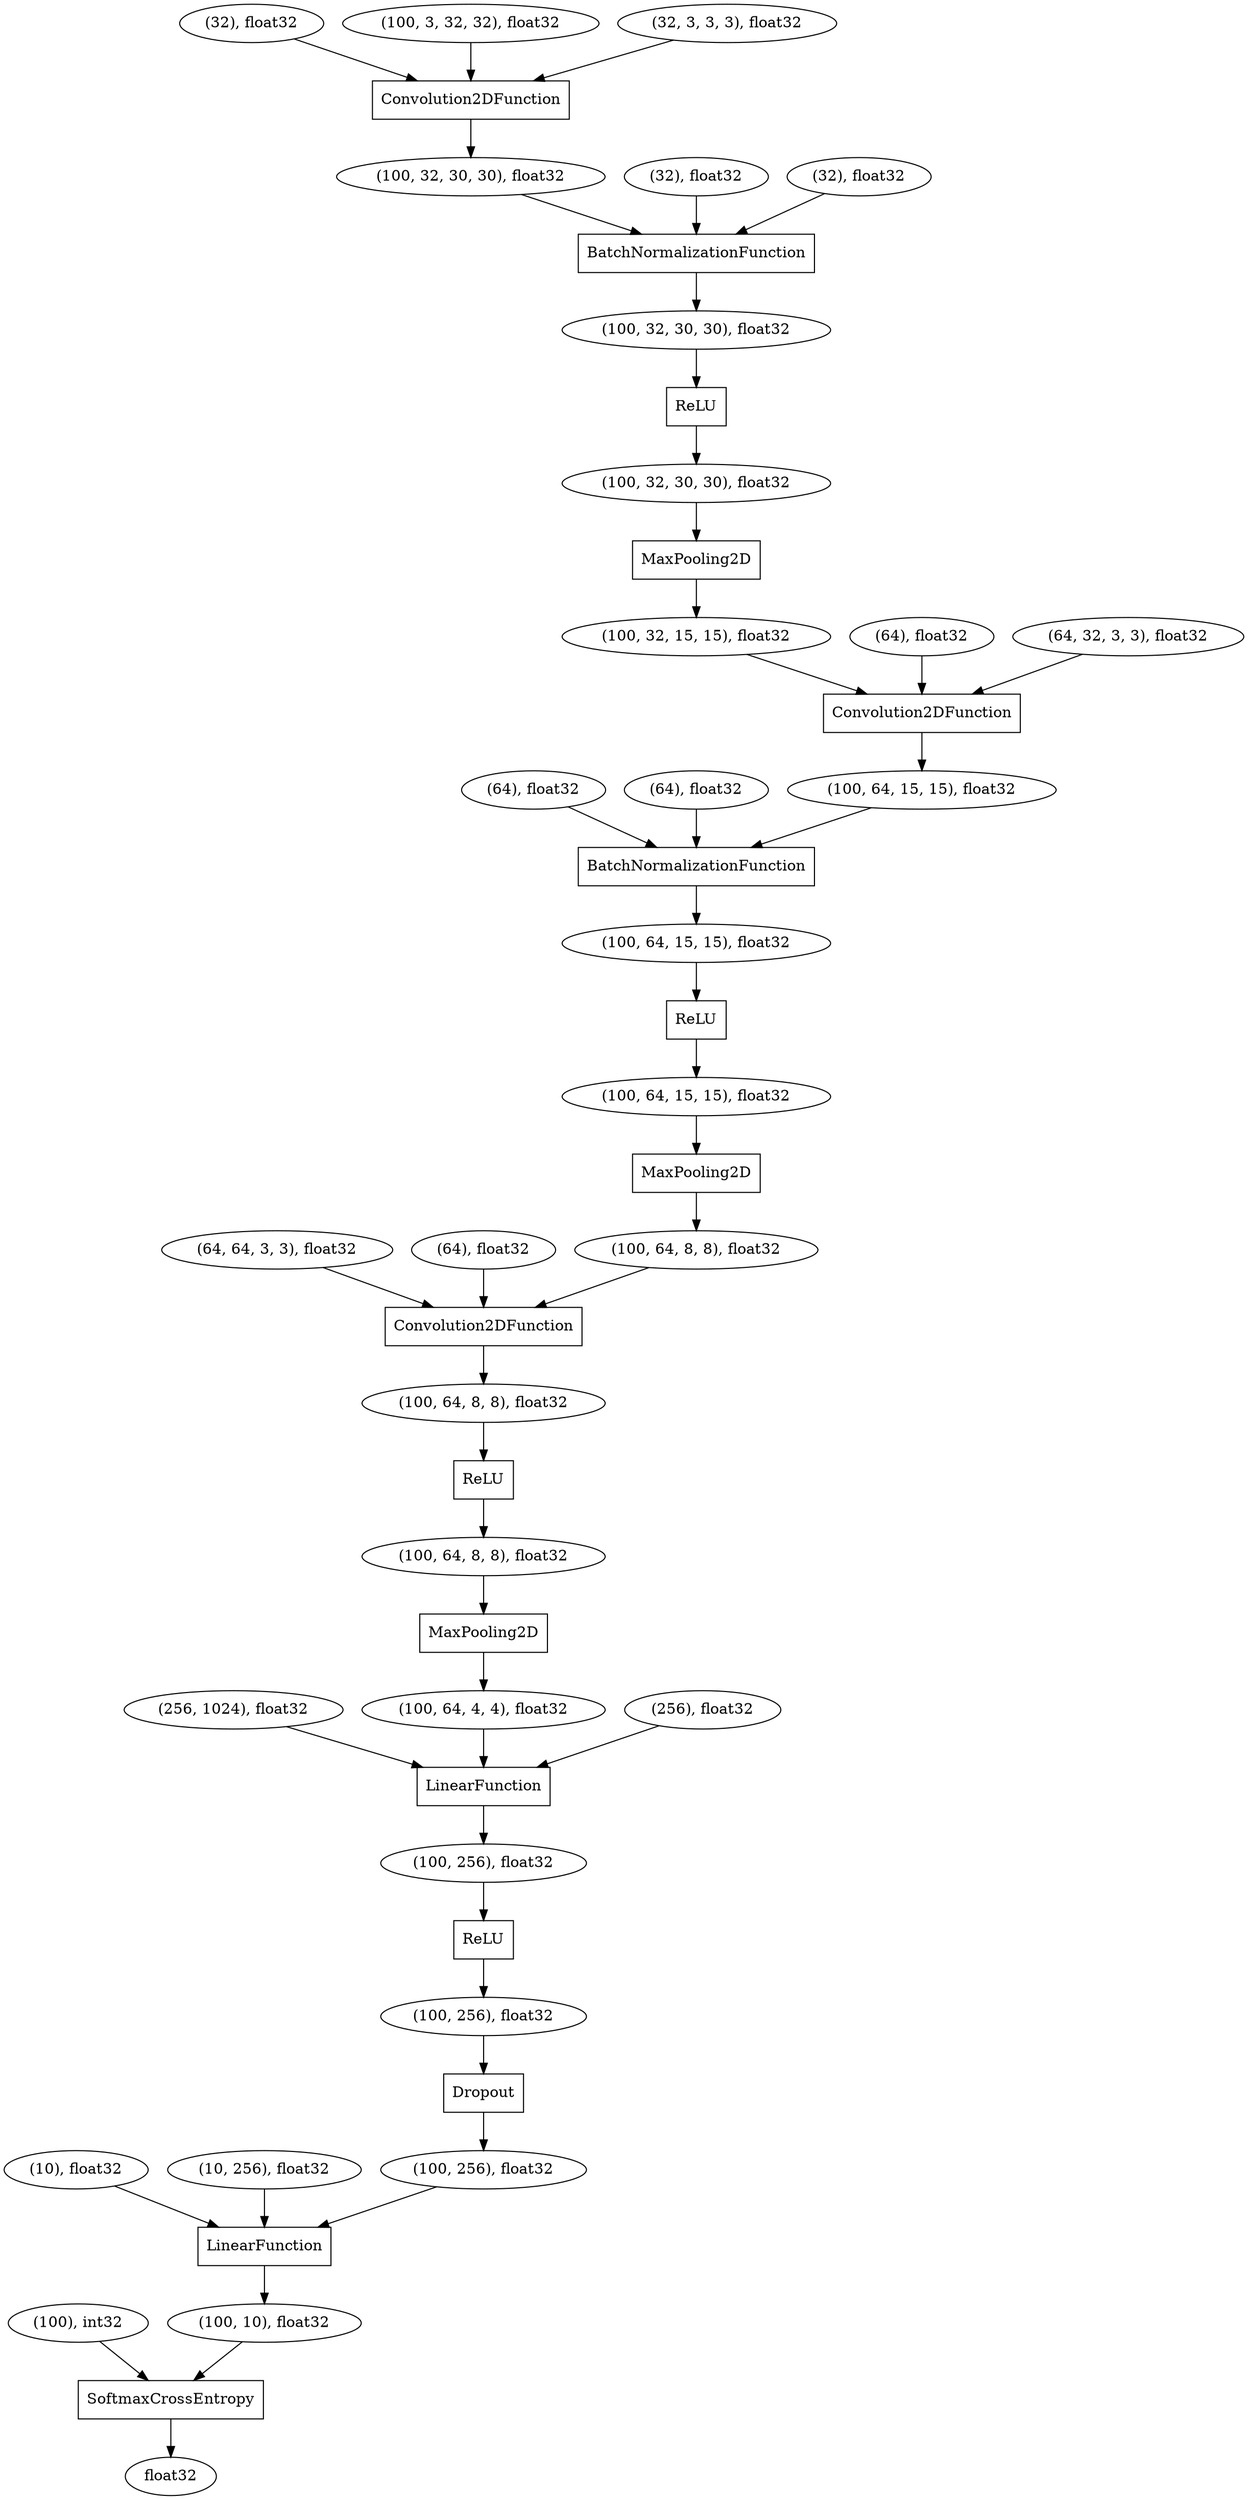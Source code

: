 digraph graphname{140298983909392 [shape="box",label="Dropout"];140298983909456 [shape="oval",label="(100, 256), float32"];140298975164432 [shape="oval",label="(100, 32, 30, 30), float32"];140298983907664 [shape="oval",label="(100, 64, 15, 15), float32"];140298975162576 [shape="oval",label="(64), float32"];140298975166160 [shape="box",label="BatchNormalizationFunction"];140298975162640 [shape="oval",label="(64), float32"];140298975163216 [shape="oval",label="(10), float32"];140298975163792 [shape="box",label="Convolution2DFunction"];140298975162768 [shape="oval",label="(64, 64, 3, 3), float32"];140298975153808 [shape="oval",label="(32), float32"];140298975162832 [shape="oval",label="(64), float32"];140298983907408 [shape="oval",label="(100, 64, 15, 15), float32"];140298983907856 [shape="box",label="MaxPooling2D"];140298975165328 [shape="box",label="ReLU"];140298975162960 [shape="oval",label="(256, 1024), float32"];140298983908112 [shape="box",label="Convolution2DFunction"];140298983910032 [shape="oval",label="(100, 256), float32"];140298983910096 [shape="box",label="SoftmaxCrossEntropy"];140298975163152 [shape="oval",label="(10, 256), float32"];140298983908176 [shape="oval",label="(100, 64, 8, 8), float32"];140299408309392 [shape="box",label="BatchNormalizationFunction"];140298983910288 [shape="oval",label="float32"];140298983910224 [shape="box",label="LinearFunction"];140298983908368 [shape="oval",label="(100, 64, 8, 8), float32"];140298975165072 [shape="oval",label="(100, 32, 30, 30), float32"];140298975165968 [shape="box",label="ReLU"];140298975165584 [shape="oval",label="(100, 32, 30, 30), float32"];140298983908560 [shape="oval",label="(100, 64, 8, 8), float32"];140299237245136 [shape="oval",label="(100, 3, 32, 32), float32"];140298975165712 [shape="box",label="MaxPooling2D"];140298983908688 [shape="box",label="ReLU"];140298975166352 [shape="oval",label="(100, 64, 15, 15), float32"];140298983910160 [shape="oval",label="(100, 10), float32"];140298983907984 [shape="box",label="ReLU"];140298975153744 [shape="oval",label="(32, 3, 3, 3), float32"];140298983908880 [shape="oval",label="(100, 256), float32"];140298983908944 [shape="box",label="LinearFunction"];140299408308496 [shape="box",label="Convolution2DFunction"];140298975166096 [shape="oval",label="(100, 32, 15, 15), float32"];140298983909072 [shape="oval",label="(100, 64, 4, 4), float32"];140298975153936 [shape="oval",label="(32), float32"];140298975162448 [shape="oval",label="(64), float32"];140298975154000 [shape="oval",label="(32), float32"];140298975163024 [shape="oval",label="(256), float32"];140298983909264 [shape="box",label="MaxPooling2D"];140298975154128 [shape="oval",label="(64, 32, 3, 3), float32"];140298975163728 [shape="oval",label="(100), int32"];140298975154128 -> 140299408308496;140298983907408 -> 140298975165968;140298975163216 -> 140298983910224;140298983907856 -> 140298983908176;140299237245136 -> 140298975163792;140298975166096 -> 140299408308496;140298983909456 -> 140298983909392;140298983910160 -> 140298983910096;140298975153936 -> 140299408309392;140298975165072 -> 140298975165328;140298975165712 -> 140298975166096;140298983908880 -> 140298983908688;140298975162960 -> 140298983908944;140298975162448 -> 140299408308496;140298975163152 -> 140298983910224;140298983910096 -> 140298983910288;140298983908112 -> 140298983908368;140298983909264 -> 140298983909072;140298975154000 -> 140299408309392;140298983909392 -> 140298983910032;140298983907664 -> 140298983907856;140298975163024 -> 140298983908944;140299408308496 -> 140298975166352;140298983908688 -> 140298983909456;140298983907984 -> 140298983908560;140298975162768 -> 140298983908112;140298975162832 -> 140298983908112;140298983908560 -> 140298983909264;140298975165584 -> 140298975165712;140298975166160 -> 140298983907408;140299408309392 -> 140298975165072;140298975153744 -> 140298975163792;140298975162640 -> 140298975166160;140298975163792 -> 140298975164432;140298983910224 -> 140298983910160;140298983908944 -> 140298983908880;140298975165328 -> 140298975165584;140298975165968 -> 140298983907664;140298975162576 -> 140298975166160;140298975166352 -> 140298975166160;140298983909072 -> 140298983908944;140298975153808 -> 140298975163792;140298983908368 -> 140298983907984;140298983910032 -> 140298983910224;140298983908176 -> 140298983908112;140298975163728 -> 140298983910096;140298975164432 -> 140299408309392;}